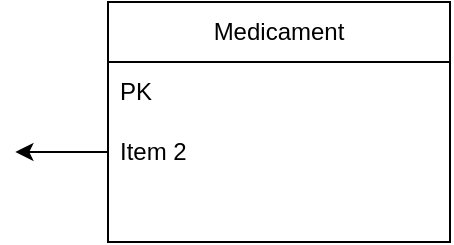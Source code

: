 <mxfile version="21.3.2" type="github">
  <diagram name="Страница 1" id="qZt4wcyKQcJxALjbdxPp">
    <mxGraphModel dx="729" dy="393" grid="0" gridSize="10" guides="1" tooltips="1" connect="1" arrows="1" fold="1" page="1" pageScale="1" pageWidth="827" pageHeight="1169" background="#ffffff" math="0" shadow="0">
      <root>
        <mxCell id="0" />
        <mxCell id="1" parent="0" />
        <mxCell id="a9Qnr16Q98hxMa5OrU3F-14" value="&lt;div style=&quot;text-align: justify;&quot;&gt;&lt;span style=&quot;background-color: rgb(255, 255, 255); color: rgb(0, 0, 0);&quot;&gt;Medicament&lt;/span&gt;&lt;/div&gt;" style="swimlane;fontStyle=0;childLayout=stackLayout;horizontal=1;startSize=30;horizontalStack=0;resizeParent=1;resizeParentMax=0;resizeLast=0;collapsible=1;marginBottom=0;whiteSpace=wrap;html=1;fillColor=#FFFFFF;strokeColor=#000000;" vertex="1" parent="1">
          <mxGeometry x="187" y="137" width="171" height="120" as="geometry">
            <mxRectangle x="180" y="180" width="45" height="30" as="alternateBounds" />
          </mxGeometry>
        </mxCell>
        <mxCell id="a9Qnr16Q98hxMa5OrU3F-15" value="PK" style="text;strokeColor=none;fillColor=none;align=left;verticalAlign=middle;spacingLeft=4;spacingRight=4;overflow=hidden;points=[[0,0.5],[1,0.5]];portConstraint=eastwest;rotatable=0;whiteSpace=wrap;html=1;" vertex="1" parent="a9Qnr16Q98hxMa5OrU3F-14">
          <mxGeometry y="30" width="171" height="30" as="geometry" />
        </mxCell>
        <mxCell id="a9Qnr16Q98hxMa5OrU3F-42" style="edgeStyle=orthogonalEdgeStyle;rounded=0;orthogonalLoop=1;jettySize=auto;html=1;exitX=0;exitY=0.5;exitDx=0;exitDy=0;" edge="1" parent="a9Qnr16Q98hxMa5OrU3F-14" source="a9Qnr16Q98hxMa5OrU3F-16">
          <mxGeometry relative="1" as="geometry">
            <mxPoint x="-46.32" y="75" as="targetPoint" />
          </mxGeometry>
        </mxCell>
        <mxCell id="a9Qnr16Q98hxMa5OrU3F-16" value="Item 2" style="text;strokeColor=none;fillColor=none;align=left;verticalAlign=middle;spacingLeft=4;spacingRight=4;overflow=hidden;points=[[0,0.5],[1,0.5]];portConstraint=eastwest;rotatable=0;whiteSpace=wrap;html=1;" vertex="1" parent="a9Qnr16Q98hxMa5OrU3F-14">
          <mxGeometry y="60" width="171" height="30" as="geometry" />
        </mxCell>
        <mxCell id="a9Qnr16Q98hxMa5OrU3F-17" value="&lt;br&gt;&lt;br&gt;" style="text;strokeColor=none;fillColor=none;align=left;verticalAlign=middle;spacingLeft=4;spacingRight=4;overflow=hidden;points=[[0,0.5],[1,0.5]];portConstraint=eastwest;rotatable=0;whiteSpace=wrap;html=1;" vertex="1" parent="a9Qnr16Q98hxMa5OrU3F-14">
          <mxGeometry y="90" width="171" height="30" as="geometry" />
        </mxCell>
      </root>
    </mxGraphModel>
  </diagram>
</mxfile>
